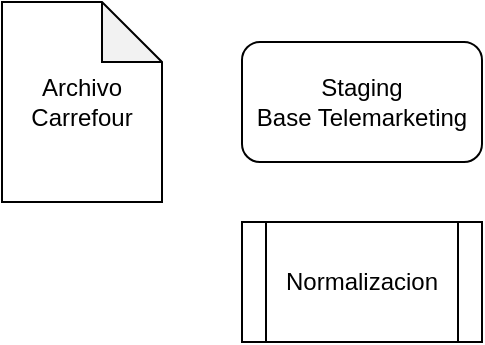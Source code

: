 <mxfile type="github" version="12.8.4">
  <diagram id="5AQGOBNZq0T4q5D-9j6F" name="Page-1">
    <mxGraphModel grid="1" shadow="0" math="0" pageHeight="1169" pageWidth="827" pageScale="1" page="1" fold="1" arrows="1" connect="1" tooltips="1" guides="1" gridSize="10" dy="500" dx="798">
      <root>
        <mxCell id="0" />
        <mxCell id="1" parent="0" />
        <mxCell id="AUiHfX_0IIfwATKA6DHc-1" value="Archivo&lt;br&gt;Carrefour" parent="1" style="shape=note;whiteSpace=wrap;html=1;backgroundOutline=1;darkOpacity=0.05;" vertex="1">
          <mxGeometry as="geometry" x="40" y="40" width="80" height="100" />
        </mxCell>
        <mxCell id="AUiHfX_0IIfwATKA6DHc-3" value="Staging&lt;br&gt;Base Telemarketing" parent="1" style="rounded=1;whiteSpace=wrap;html=1;" vertex="1">
          <mxGeometry as="geometry" x="160" y="60" width="120" height="60" />
        </mxCell>
        <mxCell id="AUiHfX_0IIfwATKA6DHc-4" value="Normalizacion" parent="1" style="shape=process;whiteSpace=wrap;html=1;backgroundOutline=1;" vertex="1">
          <mxGeometry as="geometry" x="160" y="150" width="120" height="60" />
        </mxCell>
      </root>
    </mxGraphModel>
  </diagram>
</mxfile>
